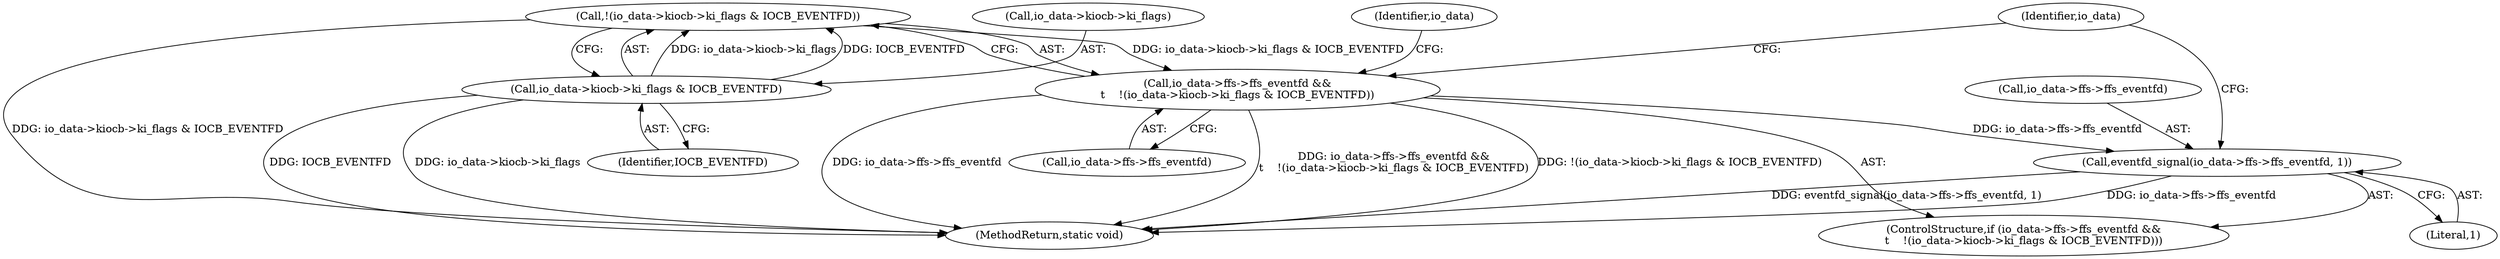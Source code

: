 digraph "1_linux_38740a5b87d53ceb89eb2c970150f6e94e00373a@del" {
"1000173" [label="(Call,!(io_data->kiocb->ki_flags & IOCB_EVENTFD))"];
"1000174" [label="(Call,io_data->kiocb->ki_flags & IOCB_EVENTFD)"];
"1000167" [label="(Call,io_data->ffs->ffs_eventfd &&\n\t    !(io_data->kiocb->ki_flags & IOCB_EVENTFD))"];
"1000181" [label="(Call,eventfd_signal(io_data->ffs->ffs_eventfd, 1))"];
"1000184" [label="(Identifier,io_data)"];
"1000168" [label="(Call,io_data->ffs->ffs_eventfd)"];
"1000187" [label="(Literal,1)"];
"1000166" [label="(ControlStructure,if (io_data->ffs->ffs_eventfd &&\n\t    !(io_data->kiocb->ki_flags & IOCB_EVENTFD)))"];
"1000167" [label="(Call,io_data->ffs->ffs_eventfd &&\n\t    !(io_data->kiocb->ki_flags & IOCB_EVENTFD))"];
"1000173" [label="(Call,!(io_data->kiocb->ki_flags & IOCB_EVENTFD))"];
"1000190" [label="(Identifier,io_data)"];
"1000175" [label="(Call,io_data->kiocb->ki_flags)"];
"1000180" [label="(Identifier,IOCB_EVENTFD)"];
"1000174" [label="(Call,io_data->kiocb->ki_flags & IOCB_EVENTFD)"];
"1000181" [label="(Call,eventfd_signal(io_data->ffs->ffs_eventfd, 1))"];
"1000182" [label="(Call,io_data->ffs->ffs_eventfd)"];
"1000216" [label="(MethodReturn,static void)"];
"1000173" -> "1000167"  [label="AST: "];
"1000173" -> "1000174"  [label="CFG: "];
"1000174" -> "1000173"  [label="AST: "];
"1000167" -> "1000173"  [label="CFG: "];
"1000173" -> "1000216"  [label="DDG: io_data->kiocb->ki_flags & IOCB_EVENTFD"];
"1000173" -> "1000167"  [label="DDG: io_data->kiocb->ki_flags & IOCB_EVENTFD"];
"1000174" -> "1000173"  [label="DDG: io_data->kiocb->ki_flags"];
"1000174" -> "1000173"  [label="DDG: IOCB_EVENTFD"];
"1000174" -> "1000180"  [label="CFG: "];
"1000175" -> "1000174"  [label="AST: "];
"1000180" -> "1000174"  [label="AST: "];
"1000174" -> "1000216"  [label="DDG: IOCB_EVENTFD"];
"1000174" -> "1000216"  [label="DDG: io_data->kiocb->ki_flags"];
"1000167" -> "1000166"  [label="AST: "];
"1000167" -> "1000168"  [label="CFG: "];
"1000168" -> "1000167"  [label="AST: "];
"1000184" -> "1000167"  [label="CFG: "];
"1000190" -> "1000167"  [label="CFG: "];
"1000167" -> "1000216"  [label="DDG: io_data->ffs->ffs_eventfd"];
"1000167" -> "1000216"  [label="DDG: io_data->ffs->ffs_eventfd &&\n\t    !(io_data->kiocb->ki_flags & IOCB_EVENTFD)"];
"1000167" -> "1000216"  [label="DDG: !(io_data->kiocb->ki_flags & IOCB_EVENTFD)"];
"1000167" -> "1000181"  [label="DDG: io_data->ffs->ffs_eventfd"];
"1000181" -> "1000166"  [label="AST: "];
"1000181" -> "1000187"  [label="CFG: "];
"1000182" -> "1000181"  [label="AST: "];
"1000187" -> "1000181"  [label="AST: "];
"1000190" -> "1000181"  [label="CFG: "];
"1000181" -> "1000216"  [label="DDG: eventfd_signal(io_data->ffs->ffs_eventfd, 1)"];
"1000181" -> "1000216"  [label="DDG: io_data->ffs->ffs_eventfd"];
}
